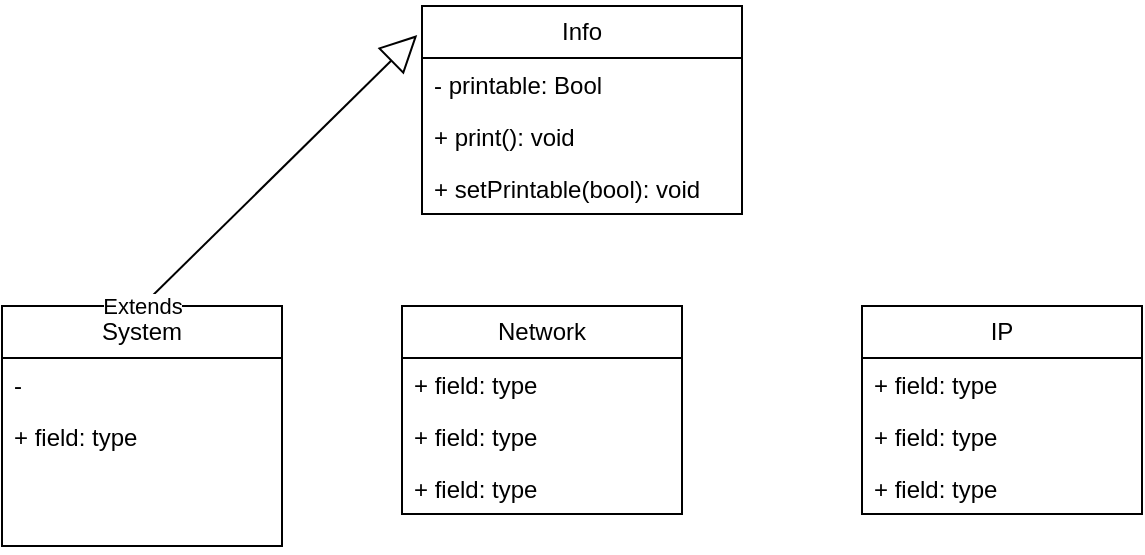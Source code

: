 <mxfile version="21.0.6" type="github">
  <diagram name="Page-1" id="PBq0I00jeb4hoQPt9tAd">
    <mxGraphModel dx="600" dy="337" grid="1" gridSize="10" guides="1" tooltips="1" connect="1" arrows="1" fold="1" page="1" pageScale="1" pageWidth="850" pageHeight="1100" math="0" shadow="0">
      <root>
        <mxCell id="0" />
        <mxCell id="1" parent="0" />
        <object label="Info" id="9-NztksZ7rd8ZKV5OuRD-2">
          <mxCell style="swimlane;fontStyle=0;childLayout=stackLayout;horizontal=1;startSize=26;fillColor=none;horizontalStack=0;resizeParent=1;resizeParentMax=0;resizeLast=0;collapsible=1;marginBottom=0;whiteSpace=wrap;html=1;" parent="1" vertex="1">
            <mxGeometry x="340" y="170" width="160" height="104" as="geometry">
              <mxRectangle x="340" y="170" width="60" height="30" as="alternateBounds" />
            </mxGeometry>
          </mxCell>
        </object>
        <mxCell id="9-NztksZ7rd8ZKV5OuRD-3" value="- printable: Bool&lt;br&gt;" style="text;strokeColor=none;fillColor=none;align=left;verticalAlign=top;spacingLeft=4;spacingRight=4;overflow=hidden;rotatable=0;points=[[0,0.5],[1,0.5]];portConstraint=eastwest;whiteSpace=wrap;html=1;" parent="9-NztksZ7rd8ZKV5OuRD-2" vertex="1">
          <mxGeometry y="26" width="160" height="26" as="geometry" />
        </mxCell>
        <mxCell id="6rj65qWkCpXRRlEbuib3-2" value="+ print(): void" style="text;strokeColor=none;fillColor=none;align=left;verticalAlign=top;spacingLeft=4;spacingRight=4;overflow=hidden;rotatable=0;points=[[0,0.5],[1,0.5]];portConstraint=eastwest;whiteSpace=wrap;html=1;" vertex="1" parent="9-NztksZ7rd8ZKV5OuRD-2">
          <mxGeometry y="52" width="160" height="26" as="geometry" />
        </mxCell>
        <mxCell id="6rj65qWkCpXRRlEbuib3-3" value="+ setPrintable(bool): void" style="text;strokeColor=none;fillColor=none;align=left;verticalAlign=top;spacingLeft=4;spacingRight=4;overflow=hidden;rotatable=0;points=[[0,0.5],[1,0.5]];portConstraint=eastwest;whiteSpace=wrap;html=1;" vertex="1" parent="9-NztksZ7rd8ZKV5OuRD-2">
          <mxGeometry y="78" width="160" height="26" as="geometry" />
        </mxCell>
        <mxCell id="6rj65qWkCpXRRlEbuib3-4" value="System" style="swimlane;fontStyle=0;childLayout=stackLayout;horizontal=1;startSize=26;fillColor=none;horizontalStack=0;resizeParent=1;resizeParentMax=0;resizeLast=0;collapsible=1;marginBottom=0;whiteSpace=wrap;html=1;" vertex="1" parent="1">
          <mxGeometry x="130" y="320" width="140" height="120" as="geometry" />
        </mxCell>
        <mxCell id="6rj65qWkCpXRRlEbuib3-6" value="-" style="text;strokeColor=none;fillColor=none;align=left;verticalAlign=top;spacingLeft=4;spacingRight=4;overflow=hidden;rotatable=0;points=[[0,0.5],[1,0.5]];portConstraint=eastwest;whiteSpace=wrap;html=1;" vertex="1" parent="6rj65qWkCpXRRlEbuib3-4">
          <mxGeometry y="26" width="140" height="26" as="geometry" />
        </mxCell>
        <mxCell id="6rj65qWkCpXRRlEbuib3-7" value="+ field: type" style="text;strokeColor=none;fillColor=none;align=left;verticalAlign=top;spacingLeft=4;spacingRight=4;overflow=hidden;rotatable=0;points=[[0,0.5],[1,0.5]];portConstraint=eastwest;whiteSpace=wrap;html=1;" vertex="1" parent="6rj65qWkCpXRRlEbuib3-4">
          <mxGeometry y="52" width="140" height="68" as="geometry" />
        </mxCell>
        <mxCell id="6rj65qWkCpXRRlEbuib3-8" value="Network" style="swimlane;fontStyle=0;childLayout=stackLayout;horizontal=1;startSize=26;fillColor=none;horizontalStack=0;resizeParent=1;resizeParentMax=0;resizeLast=0;collapsible=1;marginBottom=0;whiteSpace=wrap;html=1;" vertex="1" parent="1">
          <mxGeometry x="330" y="320" width="140" height="104" as="geometry" />
        </mxCell>
        <mxCell id="6rj65qWkCpXRRlEbuib3-9" value="+ field: type" style="text;strokeColor=none;fillColor=none;align=left;verticalAlign=top;spacingLeft=4;spacingRight=4;overflow=hidden;rotatable=0;points=[[0,0.5],[1,0.5]];portConstraint=eastwest;whiteSpace=wrap;html=1;" vertex="1" parent="6rj65qWkCpXRRlEbuib3-8">
          <mxGeometry y="26" width="140" height="26" as="geometry" />
        </mxCell>
        <mxCell id="6rj65qWkCpXRRlEbuib3-10" value="+ field: type" style="text;strokeColor=none;fillColor=none;align=left;verticalAlign=top;spacingLeft=4;spacingRight=4;overflow=hidden;rotatable=0;points=[[0,0.5],[1,0.5]];portConstraint=eastwest;whiteSpace=wrap;html=1;" vertex="1" parent="6rj65qWkCpXRRlEbuib3-8">
          <mxGeometry y="52" width="140" height="26" as="geometry" />
        </mxCell>
        <mxCell id="6rj65qWkCpXRRlEbuib3-11" value="+ field: type" style="text;strokeColor=none;fillColor=none;align=left;verticalAlign=top;spacingLeft=4;spacingRight=4;overflow=hidden;rotatable=0;points=[[0,0.5],[1,0.5]];portConstraint=eastwest;whiteSpace=wrap;html=1;" vertex="1" parent="6rj65qWkCpXRRlEbuib3-8">
          <mxGeometry y="78" width="140" height="26" as="geometry" />
        </mxCell>
        <mxCell id="6rj65qWkCpXRRlEbuib3-12" value="IP" style="swimlane;fontStyle=0;childLayout=stackLayout;horizontal=1;startSize=26;fillColor=none;horizontalStack=0;resizeParent=1;resizeParentMax=0;resizeLast=0;collapsible=1;marginBottom=0;whiteSpace=wrap;html=1;" vertex="1" parent="1">
          <mxGeometry x="560" y="320" width="140" height="104" as="geometry" />
        </mxCell>
        <mxCell id="6rj65qWkCpXRRlEbuib3-13" value="+ field: type" style="text;strokeColor=none;fillColor=none;align=left;verticalAlign=top;spacingLeft=4;spacingRight=4;overflow=hidden;rotatable=0;points=[[0,0.5],[1,0.5]];portConstraint=eastwest;whiteSpace=wrap;html=1;" vertex="1" parent="6rj65qWkCpXRRlEbuib3-12">
          <mxGeometry y="26" width="140" height="26" as="geometry" />
        </mxCell>
        <mxCell id="6rj65qWkCpXRRlEbuib3-14" value="+ field: type" style="text;strokeColor=none;fillColor=none;align=left;verticalAlign=top;spacingLeft=4;spacingRight=4;overflow=hidden;rotatable=0;points=[[0,0.5],[1,0.5]];portConstraint=eastwest;whiteSpace=wrap;html=1;" vertex="1" parent="6rj65qWkCpXRRlEbuib3-12">
          <mxGeometry y="52" width="140" height="26" as="geometry" />
        </mxCell>
        <mxCell id="6rj65qWkCpXRRlEbuib3-15" value="+ field: type" style="text;strokeColor=none;fillColor=none;align=left;verticalAlign=top;spacingLeft=4;spacingRight=4;overflow=hidden;rotatable=0;points=[[0,0.5],[1,0.5]];portConstraint=eastwest;whiteSpace=wrap;html=1;" vertex="1" parent="6rj65qWkCpXRRlEbuib3-12">
          <mxGeometry y="78" width="140" height="26" as="geometry" />
        </mxCell>
        <mxCell id="6rj65qWkCpXRRlEbuib3-16" value="Extends" style="endArrow=block;endSize=16;endFill=0;html=1;rounded=0;exitX=0.5;exitY=0;exitDx=0;exitDy=0;entryX=-0.015;entryY=0.14;entryDx=0;entryDy=0;entryPerimeter=0;" edge="1" parent="1" source="6rj65qWkCpXRRlEbuib3-4" target="9-NztksZ7rd8ZKV5OuRD-2">
          <mxGeometry x="-1" width="160" relative="1" as="geometry">
            <mxPoint x="190" y="290" as="sourcePoint" />
            <mxPoint x="350" y="290" as="targetPoint" />
            <mxPoint as="offset" />
          </mxGeometry>
        </mxCell>
      </root>
    </mxGraphModel>
  </diagram>
</mxfile>
